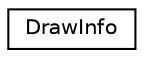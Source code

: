 digraph G
{
  edge [fontname="Helvetica",fontsize="10",labelfontname="Helvetica",labelfontsize="10"];
  node [fontname="Helvetica",fontsize="10",shape=record];
  rankdir=LR;
  Node1 [label="DrawInfo",height=0.2,width=0.4,color="black", fillcolor="white", style="filled",URL="$d6/d9e/structDrawInfo.html"];
}
